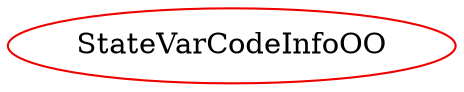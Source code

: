 digraph statevarcodeinfooo{
StateVarCodeInfoOO	[shape=oval, color=red2, label="StateVarCodeInfoOO"];
}

